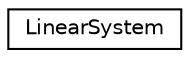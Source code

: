 digraph "Graphical Class Hierarchy"
{
 // LATEX_PDF_SIZE
  edge [fontname="Helvetica",fontsize="10",labelfontname="Helvetica",labelfontsize="10"];
  node [fontname="Helvetica",fontsize="10",shape=record];
  rankdir="LR";
  Node0 [label="LinearSystem",height=0.2,width=0.4,color="black", fillcolor="white", style="filled",URL="$classLinearSystem.html",tooltip=" "];
}
